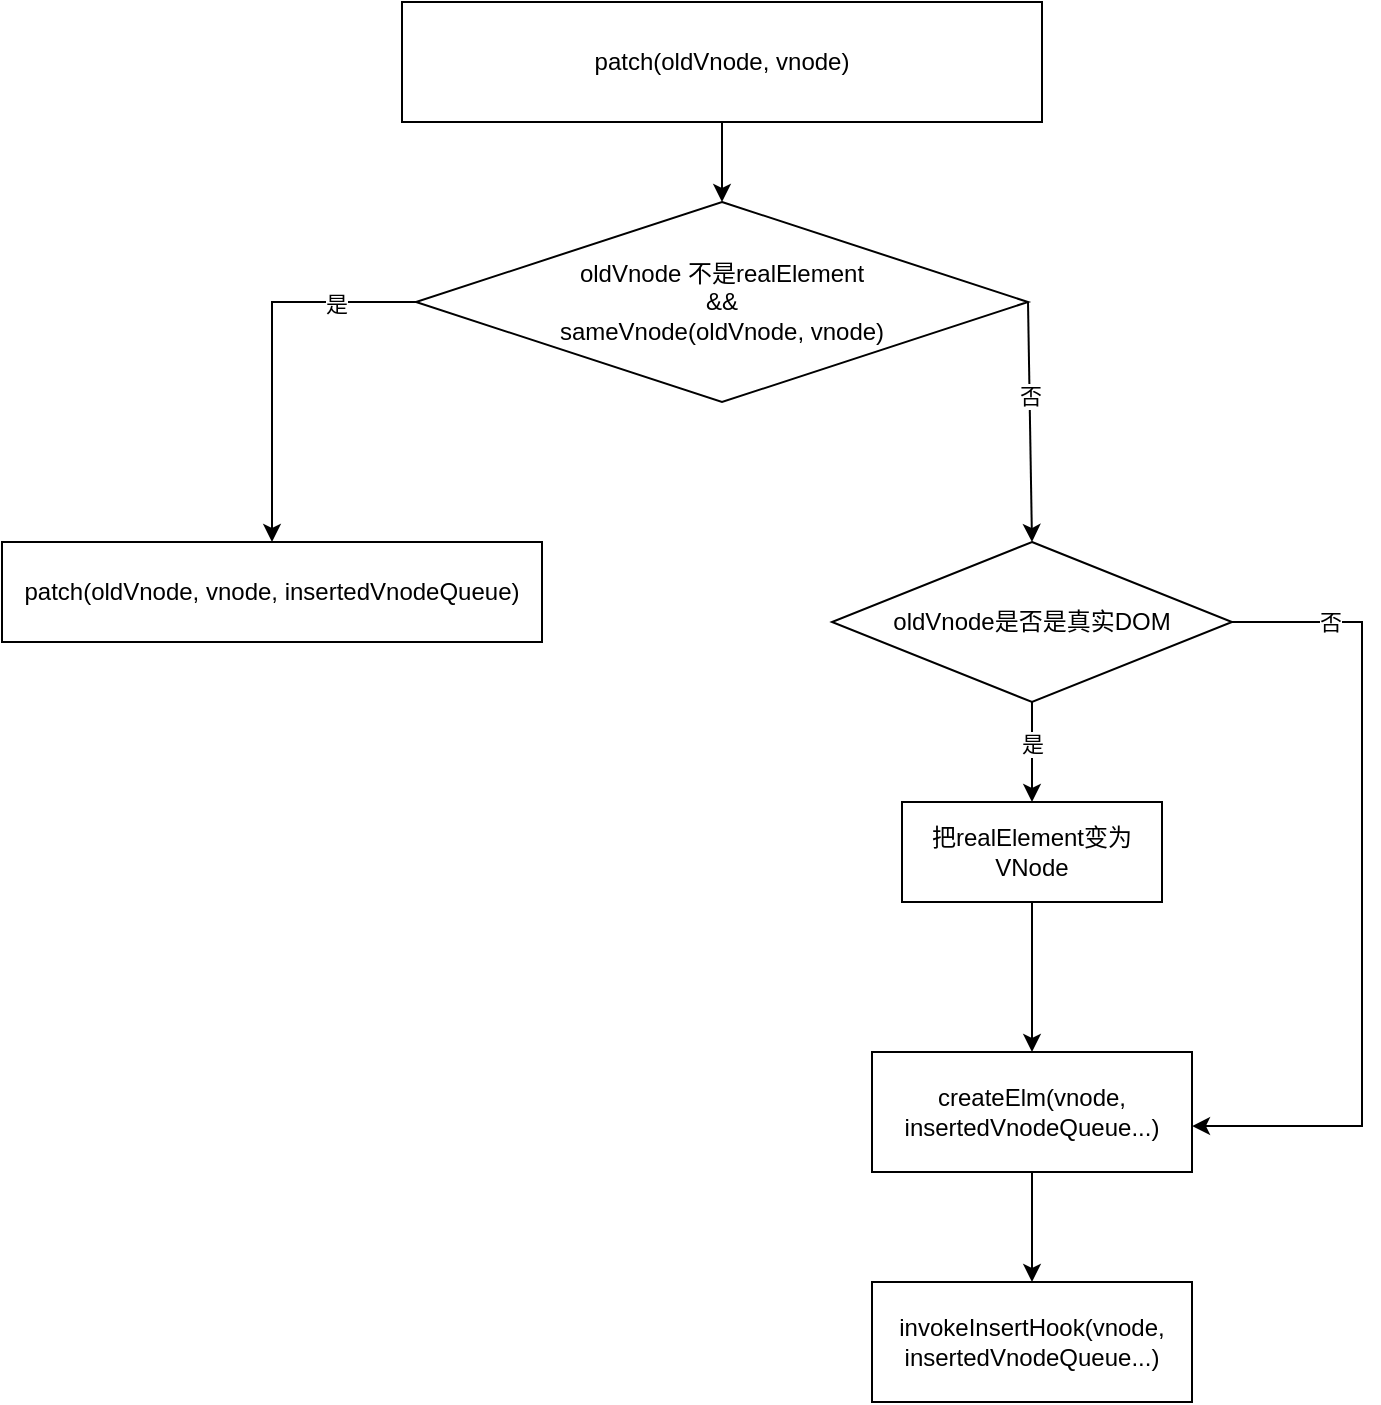 <mxfile version="15.7.3" type="device"><diagram id="8Uy1zT6DUcKVscBsf1WS" name="第 1 页"><mxGraphModel dx="1577" dy="1167" grid="1" gridSize="10" guides="1" tooltips="1" connect="1" arrows="1" fold="1" page="1" pageScale="1" pageWidth="827" pageHeight="1169" math="0" shadow="0"><root><mxCell id="0"/><mxCell id="1" parent="0"/><mxCell id="GxYlVxkjNttQAggFDHCW-1" value="patch(oldVnode, vnode)" style="rounded=0;whiteSpace=wrap;html=1;" vertex="1" parent="1"><mxGeometry x="240" y="60" width="320" height="60" as="geometry"/></mxCell><mxCell id="GxYlVxkjNttQAggFDHCW-14" value="patch(oldVnode, vnode, insertedVnodeQueue)" style="rounded=0;whiteSpace=wrap;html=1;align=center;" vertex="1" parent="1"><mxGeometry x="40" y="330" width="270" height="50" as="geometry"/></mxCell><mxCell id="GxYlVxkjNttQAggFDHCW-16" value="oldVnode是否是真实DOM" style="rhombus;whiteSpace=wrap;html=1;align=center;" vertex="1" parent="1"><mxGeometry x="455" y="330" width="200" height="80" as="geometry"/></mxCell><mxCell id="GxYlVxkjNttQAggFDHCW-17" value="把realElement变为VNode" style="rounded=0;whiteSpace=wrap;html=1;align=center;" vertex="1" parent="1"><mxGeometry x="490" y="460" width="130" height="50" as="geometry"/></mxCell><mxCell id="GxYlVxkjNttQAggFDHCW-18" value="" style="endArrow=classic;html=1;rounded=0;exitX=0.5;exitY=1;exitDx=0;exitDy=0;" edge="1" parent="1" source="GxYlVxkjNttQAggFDHCW-16" target="GxYlVxkjNttQAggFDHCW-17"><mxGeometry width="50" height="50" relative="1" as="geometry"><mxPoint x="450" y="470" as="sourcePoint"/><mxPoint x="500" y="420" as="targetPoint"/></mxGeometry></mxCell><mxCell id="GxYlVxkjNttQAggFDHCW-19" value="是" style="edgeLabel;html=1;align=center;verticalAlign=middle;resizable=0;points=[];" vertex="1" connectable="0" parent="GxYlVxkjNttQAggFDHCW-18"><mxGeometry x="-0.16" relative="1" as="geometry"><mxPoint as="offset"/></mxGeometry></mxCell><mxCell id="GxYlVxkjNttQAggFDHCW-24" value="createElm(vnode, insertedVnodeQueue...)" style="rounded=0;whiteSpace=wrap;html=1;align=center;" vertex="1" parent="1"><mxGeometry x="475" y="585" width="160" height="60" as="geometry"/></mxCell><mxCell id="GxYlVxkjNttQAggFDHCW-26" value="invokeInsertHook(vnode, insertedVnodeQueue...)" style="rounded=0;whiteSpace=wrap;html=1;align=center;" vertex="1" parent="1"><mxGeometry x="475" y="700" width="160" height="60" as="geometry"/></mxCell><mxCell id="GxYlVxkjNttQAggFDHCW-27" value="" style="endArrow=classic;html=1;rounded=0;exitX=0.5;exitY=1;exitDx=0;exitDy=0;entryX=0.5;entryY=0;entryDx=0;entryDy=0;" edge="1" parent="1" source="GxYlVxkjNttQAggFDHCW-17" target="GxYlVxkjNttQAggFDHCW-24"><mxGeometry width="50" height="50" relative="1" as="geometry"><mxPoint x="500" y="640" as="sourcePoint"/><mxPoint x="550" y="590" as="targetPoint"/></mxGeometry></mxCell><mxCell id="GxYlVxkjNttQAggFDHCW-28" value="" style="endArrow=classic;html=1;rounded=0;exitX=0.5;exitY=1;exitDx=0;exitDy=0;entryX=0.5;entryY=0;entryDx=0;entryDy=0;" edge="1" parent="1" source="GxYlVxkjNttQAggFDHCW-24" target="GxYlVxkjNttQAggFDHCW-26"><mxGeometry width="50" height="50" relative="1" as="geometry"><mxPoint x="500" y="640" as="sourcePoint"/><mxPoint x="550" y="590" as="targetPoint"/></mxGeometry></mxCell><mxCell id="GxYlVxkjNttQAggFDHCW-29" value="" style="endArrow=classic;html=1;rounded=0;exitX=1;exitY=0.5;exitDx=0;exitDy=0;entryX=1;entryY=0.617;entryDx=0;entryDy=0;entryPerimeter=0;" edge="1" parent="1" source="GxYlVxkjNttQAggFDHCW-16" target="GxYlVxkjNttQAggFDHCW-24"><mxGeometry width="50" height="50" relative="1" as="geometry"><mxPoint x="640" y="600" as="sourcePoint"/><mxPoint x="690" y="550" as="targetPoint"/><Array as="points"><mxPoint x="720" y="370"/><mxPoint x="720" y="622"/></Array></mxGeometry></mxCell><mxCell id="GxYlVxkjNttQAggFDHCW-30" value="否" style="edgeLabel;html=1;align=center;verticalAlign=middle;resizable=0;points=[];" vertex="1" connectable="0" parent="GxYlVxkjNttQAggFDHCW-29"><mxGeometry x="-0.756" relative="1" as="geometry"><mxPoint as="offset"/></mxGeometry></mxCell><mxCell id="GxYlVxkjNttQAggFDHCW-31" value="&lt;span&gt;oldVnode 不是realElement&lt;/span&gt;&lt;br&gt;&lt;span&gt;&amp;amp;&amp;amp;&lt;/span&gt;&lt;br&gt;&lt;span&gt;sameVnode(oldVnode, vnode)&lt;/span&gt;" style="rhombus;whiteSpace=wrap;html=1;align=center;" vertex="1" parent="1"><mxGeometry x="247" y="160" width="306" height="100" as="geometry"/></mxCell><mxCell id="GxYlVxkjNttQAggFDHCW-32" value="" style="endArrow=classic;html=1;rounded=0;exitX=0;exitY=0.5;exitDx=0;exitDy=0;entryX=0.5;entryY=0;entryDx=0;entryDy=0;" edge="1" parent="1" source="GxYlVxkjNttQAggFDHCW-31" target="GxYlVxkjNttQAggFDHCW-14"><mxGeometry width="50" height="50" relative="1" as="geometry"><mxPoint x="460" y="410" as="sourcePoint"/><mxPoint x="510" y="360" as="targetPoint"/><Array as="points"><mxPoint x="175" y="210"/></Array></mxGeometry></mxCell><mxCell id="GxYlVxkjNttQAggFDHCW-33" value="是" style="edgeLabel;html=1;align=center;verticalAlign=middle;resizable=0;points=[];" vertex="1" connectable="0" parent="GxYlVxkjNttQAggFDHCW-32"><mxGeometry x="-0.583" y="1" relative="1" as="geometry"><mxPoint as="offset"/></mxGeometry></mxCell><mxCell id="GxYlVxkjNttQAggFDHCW-34" value="" style="endArrow=classic;html=1;rounded=0;exitX=1;exitY=0.5;exitDx=0;exitDy=0;entryX=0.5;entryY=0;entryDx=0;entryDy=0;" edge="1" parent="1" source="GxYlVxkjNttQAggFDHCW-31" target="GxYlVxkjNttQAggFDHCW-16"><mxGeometry width="50" height="50" relative="1" as="geometry"><mxPoint x="460" y="410" as="sourcePoint"/><mxPoint x="510" y="360" as="targetPoint"/></mxGeometry></mxCell><mxCell id="GxYlVxkjNttQAggFDHCW-35" value="否" style="edgeLabel;html=1;align=center;verticalAlign=middle;resizable=0;points=[];" vertex="1" connectable="0" parent="GxYlVxkjNttQAggFDHCW-34"><mxGeometry x="-0.217" relative="1" as="geometry"><mxPoint as="offset"/></mxGeometry></mxCell><mxCell id="GxYlVxkjNttQAggFDHCW-36" value="" style="endArrow=classic;html=1;rounded=0;exitX=0.5;exitY=1;exitDx=0;exitDy=0;" edge="1" parent="1" source="GxYlVxkjNttQAggFDHCW-1" target="GxYlVxkjNttQAggFDHCW-31"><mxGeometry width="50" height="50" relative="1" as="geometry"><mxPoint x="460" y="290" as="sourcePoint"/><mxPoint x="510" y="240" as="targetPoint"/></mxGeometry></mxCell></root></mxGraphModel></diagram></mxfile>